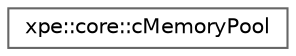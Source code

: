 digraph "Graphical Class Hierarchy"
{
 // LATEX_PDF_SIZE
  bgcolor="transparent";
  edge [fontname=Helvetica,fontsize=10,labelfontname=Helvetica,labelfontsize=10];
  node [fontname=Helvetica,fontsize=10,shape=box,height=0.2,width=0.4];
  rankdir="LR";
  Node0 [id="Node000000",label="xpe::core::cMemoryPool",height=0.2,width=0.4,color="grey40", fillcolor="white", style="filled",URL="$classxpe_1_1core_1_1c_memory_pool.html",tooltip=" "];
}
